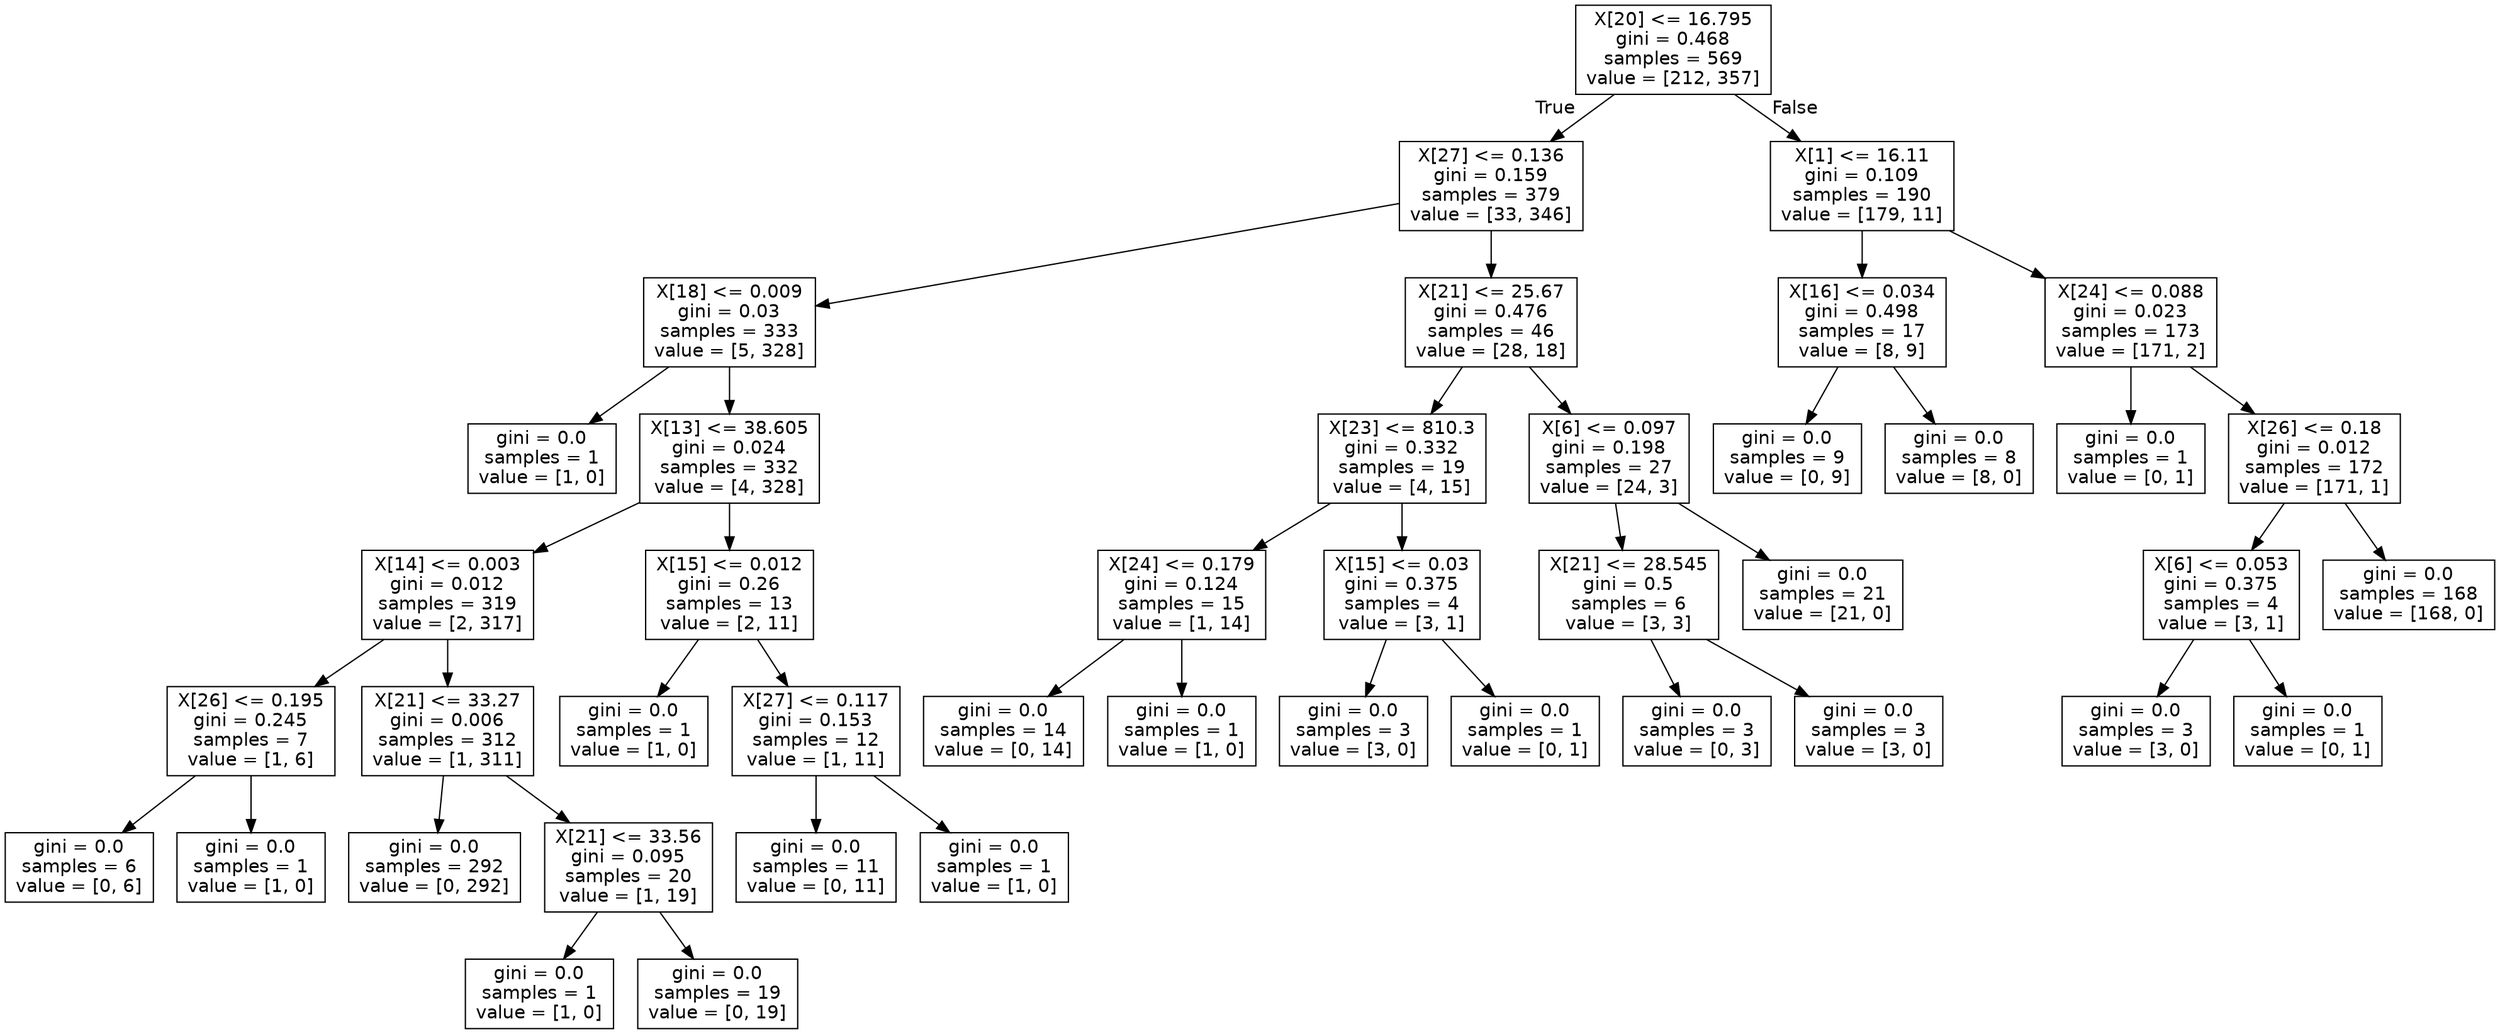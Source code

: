 digraph Tree {
node [shape=box, fontname="helvetica"] ;
edge [fontname="helvetica"] ;
0 [label="X[20] <= 16.795\ngini = 0.468\nsamples = 569\nvalue = [212, 357]"] ;
1 [label="X[27] <= 0.136\ngini = 0.159\nsamples = 379\nvalue = [33, 346]"] ;
0 -> 1 [labeldistance=2.5, labelangle=45, headlabel="True"] ;
2 [label="X[18] <= 0.009\ngini = 0.03\nsamples = 333\nvalue = [5, 328]"] ;
1 -> 2 ;
3 [label="gini = 0.0\nsamples = 1\nvalue = [1, 0]"] ;
2 -> 3 ;
4 [label="X[13] <= 38.605\ngini = 0.024\nsamples = 332\nvalue = [4, 328]"] ;
2 -> 4 ;
5 [label="X[14] <= 0.003\ngini = 0.012\nsamples = 319\nvalue = [2, 317]"] ;
4 -> 5 ;
6 [label="X[26] <= 0.195\ngini = 0.245\nsamples = 7\nvalue = [1, 6]"] ;
5 -> 6 ;
7 [label="gini = 0.0\nsamples = 6\nvalue = [0, 6]"] ;
6 -> 7 ;
8 [label="gini = 0.0\nsamples = 1\nvalue = [1, 0]"] ;
6 -> 8 ;
9 [label="X[21] <= 33.27\ngini = 0.006\nsamples = 312\nvalue = [1, 311]"] ;
5 -> 9 ;
10 [label="gini = 0.0\nsamples = 292\nvalue = [0, 292]"] ;
9 -> 10 ;
11 [label="X[21] <= 33.56\ngini = 0.095\nsamples = 20\nvalue = [1, 19]"] ;
9 -> 11 ;
12 [label="gini = 0.0\nsamples = 1\nvalue = [1, 0]"] ;
11 -> 12 ;
13 [label="gini = 0.0\nsamples = 19\nvalue = [0, 19]"] ;
11 -> 13 ;
14 [label="X[15] <= 0.012\ngini = 0.26\nsamples = 13\nvalue = [2, 11]"] ;
4 -> 14 ;
15 [label="gini = 0.0\nsamples = 1\nvalue = [1, 0]"] ;
14 -> 15 ;
16 [label="X[27] <= 0.117\ngini = 0.153\nsamples = 12\nvalue = [1, 11]"] ;
14 -> 16 ;
17 [label="gini = 0.0\nsamples = 11\nvalue = [0, 11]"] ;
16 -> 17 ;
18 [label="gini = 0.0\nsamples = 1\nvalue = [1, 0]"] ;
16 -> 18 ;
19 [label="X[21] <= 25.67\ngini = 0.476\nsamples = 46\nvalue = [28, 18]"] ;
1 -> 19 ;
20 [label="X[23] <= 810.3\ngini = 0.332\nsamples = 19\nvalue = [4, 15]"] ;
19 -> 20 ;
21 [label="X[24] <= 0.179\ngini = 0.124\nsamples = 15\nvalue = [1, 14]"] ;
20 -> 21 ;
22 [label="gini = 0.0\nsamples = 14\nvalue = [0, 14]"] ;
21 -> 22 ;
23 [label="gini = 0.0\nsamples = 1\nvalue = [1, 0]"] ;
21 -> 23 ;
24 [label="X[15] <= 0.03\ngini = 0.375\nsamples = 4\nvalue = [3, 1]"] ;
20 -> 24 ;
25 [label="gini = 0.0\nsamples = 3\nvalue = [3, 0]"] ;
24 -> 25 ;
26 [label="gini = 0.0\nsamples = 1\nvalue = [0, 1]"] ;
24 -> 26 ;
27 [label="X[6] <= 0.097\ngini = 0.198\nsamples = 27\nvalue = [24, 3]"] ;
19 -> 27 ;
28 [label="X[21] <= 28.545\ngini = 0.5\nsamples = 6\nvalue = [3, 3]"] ;
27 -> 28 ;
29 [label="gini = 0.0\nsamples = 3\nvalue = [0, 3]"] ;
28 -> 29 ;
30 [label="gini = 0.0\nsamples = 3\nvalue = [3, 0]"] ;
28 -> 30 ;
31 [label="gini = 0.0\nsamples = 21\nvalue = [21, 0]"] ;
27 -> 31 ;
32 [label="X[1] <= 16.11\ngini = 0.109\nsamples = 190\nvalue = [179, 11]"] ;
0 -> 32 [labeldistance=2.5, labelangle=-45, headlabel="False"] ;
33 [label="X[16] <= 0.034\ngini = 0.498\nsamples = 17\nvalue = [8, 9]"] ;
32 -> 33 ;
34 [label="gini = 0.0\nsamples = 9\nvalue = [0, 9]"] ;
33 -> 34 ;
35 [label="gini = 0.0\nsamples = 8\nvalue = [8, 0]"] ;
33 -> 35 ;
36 [label="X[24] <= 0.088\ngini = 0.023\nsamples = 173\nvalue = [171, 2]"] ;
32 -> 36 ;
37 [label="gini = 0.0\nsamples = 1\nvalue = [0, 1]"] ;
36 -> 37 ;
38 [label="X[26] <= 0.18\ngini = 0.012\nsamples = 172\nvalue = [171, 1]"] ;
36 -> 38 ;
39 [label="X[6] <= 0.053\ngini = 0.375\nsamples = 4\nvalue = [3, 1]"] ;
38 -> 39 ;
40 [label="gini = 0.0\nsamples = 3\nvalue = [3, 0]"] ;
39 -> 40 ;
41 [label="gini = 0.0\nsamples = 1\nvalue = [0, 1]"] ;
39 -> 41 ;
42 [label="gini = 0.0\nsamples = 168\nvalue = [168, 0]"] ;
38 -> 42 ;
}